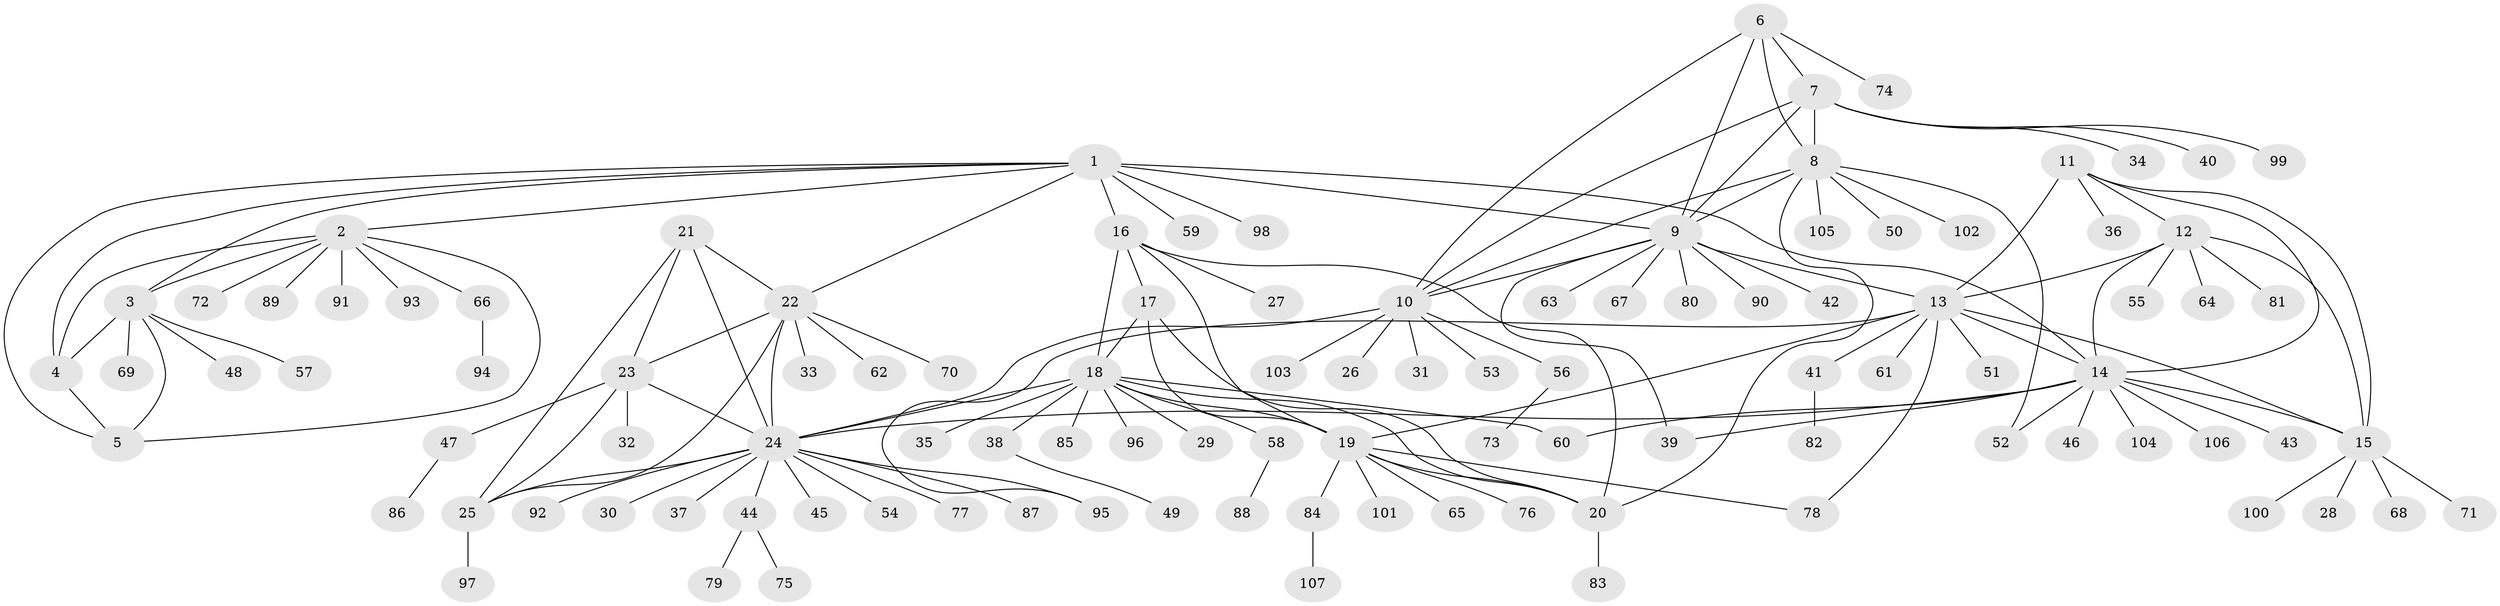 // Generated by graph-tools (version 1.1) at 2025/37/03/09/25 02:37:39]
// undirected, 107 vertices, 147 edges
graph export_dot {
graph [start="1"]
  node [color=gray90,style=filled];
  1;
  2;
  3;
  4;
  5;
  6;
  7;
  8;
  9;
  10;
  11;
  12;
  13;
  14;
  15;
  16;
  17;
  18;
  19;
  20;
  21;
  22;
  23;
  24;
  25;
  26;
  27;
  28;
  29;
  30;
  31;
  32;
  33;
  34;
  35;
  36;
  37;
  38;
  39;
  40;
  41;
  42;
  43;
  44;
  45;
  46;
  47;
  48;
  49;
  50;
  51;
  52;
  53;
  54;
  55;
  56;
  57;
  58;
  59;
  60;
  61;
  62;
  63;
  64;
  65;
  66;
  67;
  68;
  69;
  70;
  71;
  72;
  73;
  74;
  75;
  76;
  77;
  78;
  79;
  80;
  81;
  82;
  83;
  84;
  85;
  86;
  87;
  88;
  89;
  90;
  91;
  92;
  93;
  94;
  95;
  96;
  97;
  98;
  99;
  100;
  101;
  102;
  103;
  104;
  105;
  106;
  107;
  1 -- 2;
  1 -- 3;
  1 -- 4;
  1 -- 5;
  1 -- 9;
  1 -- 14;
  1 -- 16;
  1 -- 22;
  1 -- 59;
  1 -- 98;
  2 -- 3;
  2 -- 4;
  2 -- 5;
  2 -- 66;
  2 -- 72;
  2 -- 89;
  2 -- 91;
  2 -- 93;
  3 -- 4;
  3 -- 5;
  3 -- 48;
  3 -- 57;
  3 -- 69;
  4 -- 5;
  6 -- 7;
  6 -- 8;
  6 -- 9;
  6 -- 10;
  6 -- 74;
  7 -- 8;
  7 -- 9;
  7 -- 10;
  7 -- 34;
  7 -- 40;
  7 -- 99;
  8 -- 9;
  8 -- 10;
  8 -- 20;
  8 -- 50;
  8 -- 52;
  8 -- 102;
  8 -- 105;
  9 -- 10;
  9 -- 13;
  9 -- 39;
  9 -- 42;
  9 -- 63;
  9 -- 67;
  9 -- 80;
  9 -- 90;
  10 -- 24;
  10 -- 26;
  10 -- 31;
  10 -- 53;
  10 -- 56;
  10 -- 103;
  11 -- 12;
  11 -- 13;
  11 -- 14;
  11 -- 15;
  11 -- 36;
  12 -- 13;
  12 -- 14;
  12 -- 15;
  12 -- 55;
  12 -- 64;
  12 -- 81;
  13 -- 14;
  13 -- 15;
  13 -- 19;
  13 -- 41;
  13 -- 51;
  13 -- 61;
  13 -- 78;
  13 -- 95;
  14 -- 15;
  14 -- 24;
  14 -- 39;
  14 -- 43;
  14 -- 46;
  14 -- 52;
  14 -- 60;
  14 -- 104;
  14 -- 106;
  15 -- 28;
  15 -- 68;
  15 -- 71;
  15 -- 100;
  16 -- 17;
  16 -- 18;
  16 -- 19;
  16 -- 20;
  16 -- 27;
  17 -- 18;
  17 -- 19;
  17 -- 20;
  18 -- 19;
  18 -- 20;
  18 -- 24;
  18 -- 29;
  18 -- 35;
  18 -- 38;
  18 -- 58;
  18 -- 60;
  18 -- 85;
  18 -- 96;
  19 -- 20;
  19 -- 65;
  19 -- 76;
  19 -- 78;
  19 -- 84;
  19 -- 101;
  20 -- 83;
  21 -- 22;
  21 -- 23;
  21 -- 24;
  21 -- 25;
  22 -- 23;
  22 -- 24;
  22 -- 25;
  22 -- 33;
  22 -- 62;
  22 -- 70;
  23 -- 24;
  23 -- 25;
  23 -- 32;
  23 -- 47;
  24 -- 25;
  24 -- 30;
  24 -- 37;
  24 -- 44;
  24 -- 45;
  24 -- 54;
  24 -- 77;
  24 -- 87;
  24 -- 92;
  24 -- 95;
  25 -- 97;
  38 -- 49;
  41 -- 82;
  44 -- 75;
  44 -- 79;
  47 -- 86;
  56 -- 73;
  58 -- 88;
  66 -- 94;
  84 -- 107;
}
